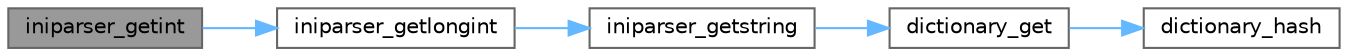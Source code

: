digraph "iniparser_getint"
{
 // LATEX_PDF_SIZE
  bgcolor="transparent";
  edge [fontname=Helvetica,fontsize=10,labelfontname=Helvetica,labelfontsize=10];
  node [fontname=Helvetica,fontsize=10,shape=box,height=0.2,width=0.4];
  rankdir="LR";
  Node1 [label="iniparser_getint",height=0.2,width=0.4,color="gray40", fillcolor="grey60", style="filled", fontcolor="black",tooltip="Get the string associated to a key, convert to an int"];
  Node1 -> Node2 [color="steelblue1",style="solid"];
  Node2 [label="iniparser_getlongint",height=0.2,width=0.4,color="grey40", fillcolor="white", style="filled",URL="$iniparser_8c.html#ada8cb75b68d3d7d175ac0bce75ca7fb5",tooltip="Get the string associated to a key, convert to an long int"];
  Node2 -> Node3 [color="steelblue1",style="solid"];
  Node3 [label="iniparser_getstring",height=0.2,width=0.4,color="grey40", fillcolor="white", style="filled",URL="$iniparser_8c.html#afe3c33831c0f1e812e1fbcba8cc7a44c",tooltip="Get the string associated to a key"];
  Node3 -> Node4 [color="steelblue1",style="solid"];
  Node4 [label="dictionary_get",height=0.2,width=0.4,color="grey40", fillcolor="white", style="filled",URL="$dictionary_8c.html#a86fa2720a18cb6a348567613e065029b",tooltip="Get a value from a dictionary."];
  Node4 -> Node5 [color="steelblue1",style="solid"];
  Node5 [label="dictionary_hash",height=0.2,width=0.4,color="grey40", fillcolor="white", style="filled",URL="$dictionary_8c.html#a7c1ef0a729e668d1e8d6a7e774feaf2e",tooltip="Compute the hash key for a string."];
}
